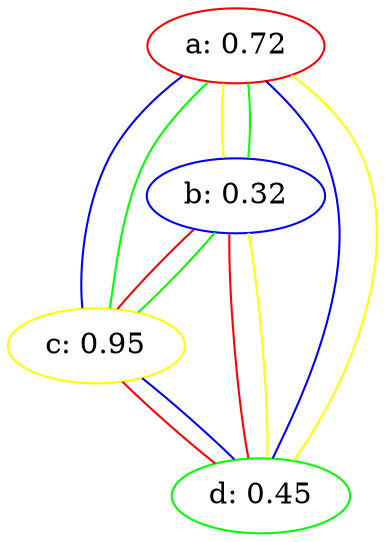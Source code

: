 graph {
    a[label="a: 0.72", color="red"]
    b[label="b: 0.32", color="blue"]
    c[label="c: 0.95", color="yellow"]
    d[label="d: 0.45", color="green"]

    edge [len=3]
    a -- b[color="yellow"]
    a -- b[color="green"]
    a -- c[color="blue"]
    a -- c[color="green"]
    a -- d[color="blue"]
    a -- d[color="yellow"]
    b -- c[color="red"]
    b -- c[color="green"]
    b -- d[color="red"]
    b -- d[color="yellow"]
    c -- d[color="red"]
    c -- d[color="blue"]
}


